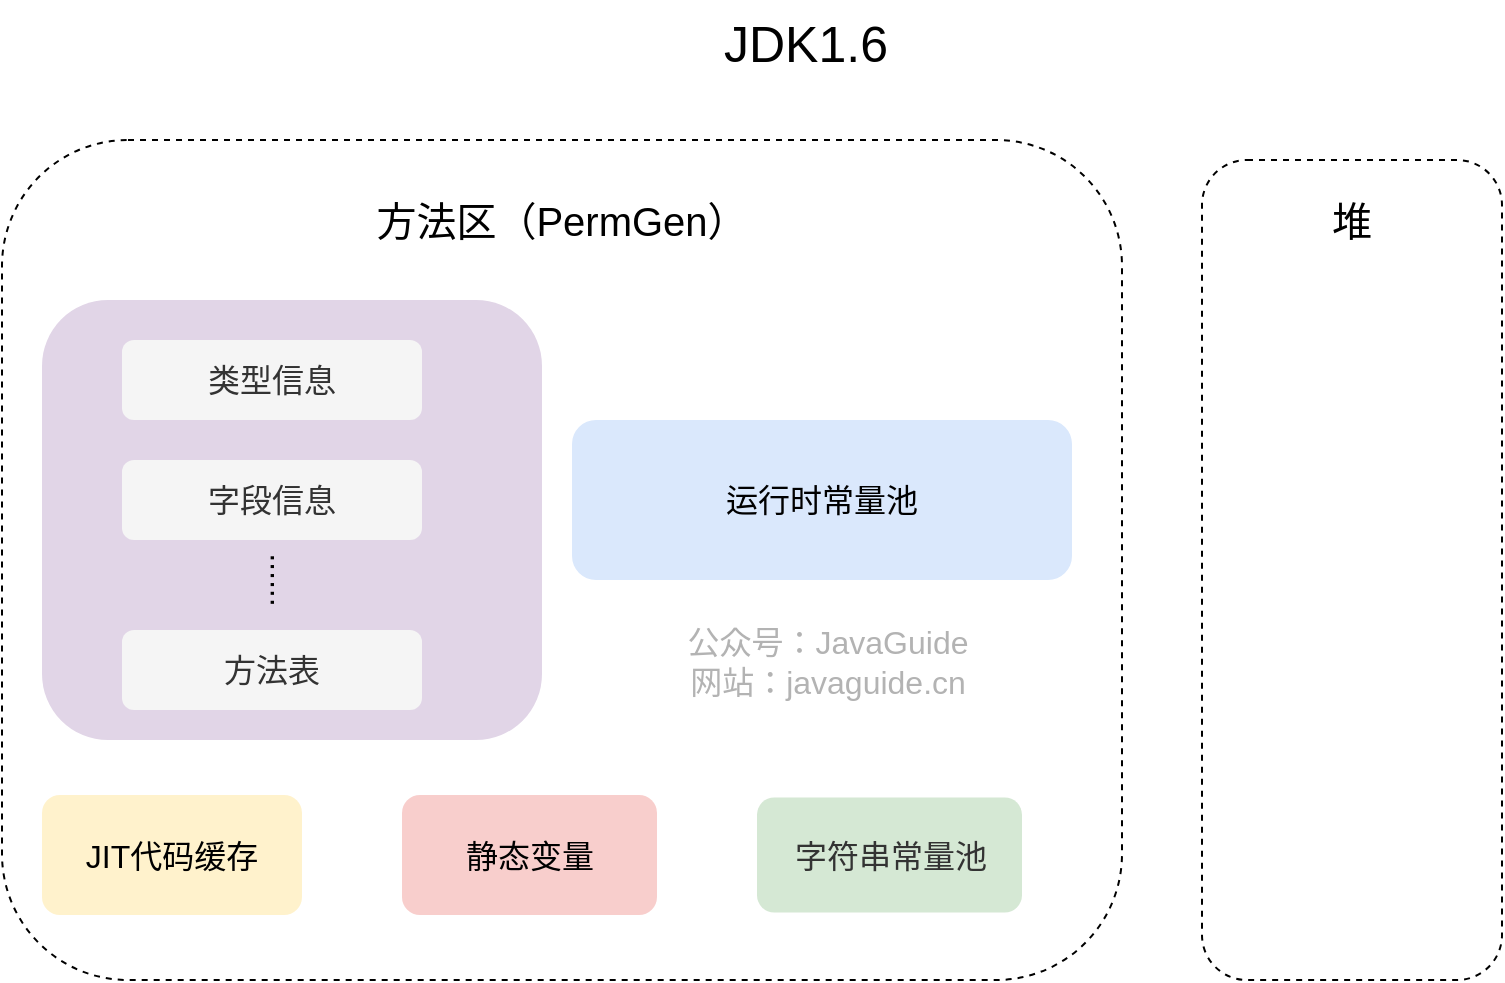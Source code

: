 <mxfile version="20.2.8" type="device"><diagram id="Xgdt_0h40LWhFTECzWBk" name="Page-1"><mxGraphModel dx="825" dy="945" grid="1" gridSize="10" guides="1" tooltips="1" connect="1" arrows="1" fold="1" page="1" pageScale="1" pageWidth="1169" pageHeight="1654" background="none" math="0" shadow="0"><root><mxCell id="0"/><mxCell id="1" parent="0"/><mxCell id="b928Qtsnp8Y40utFsAdm-1" value="" style="rounded=1;whiteSpace=wrap;html=1;sketch=0;fontSize=16;glass=0;shadow=0;dashed=1;fillColor=none;" parent="1" vertex="1"><mxGeometry x="10" y="220" width="560" height="420" as="geometry"/></mxCell><mxCell id="b928Qtsnp8Y40utFsAdm-2" value="" style="rounded=1;whiteSpace=wrap;html=1;sketch=0;fontSize=16;dashed=1;fillColor=none;" parent="1" vertex="1"><mxGeometry x="610" y="230" width="150" height="410" as="geometry"/></mxCell><mxCell id="b928Qtsnp8Y40utFsAdm-3" value="静态变量" style="rounded=1;whiteSpace=wrap;html=1;fillColor=#f8cecc;strokeColor=none;sketch=0;fontSize=16;" parent="1" vertex="1"><mxGeometry x="210" y="547.5" width="127.5" height="60" as="geometry"/></mxCell><mxCell id="b928Qtsnp8Y40utFsAdm-4" value="&lt;span style=&quot;color: rgb(51, 51, 51); font-size: 16px;&quot;&gt;字符串常量池&lt;/span&gt;" style="rounded=1;whiteSpace=wrap;html=1;fillColor=#d5e8d4;strokeColor=none;sketch=0;fontSize=16;" parent="1" vertex="1"><mxGeometry x="387.5" y="548.75" width="132.5" height="57.5" as="geometry"/></mxCell><mxCell id="b928Qtsnp8Y40utFsAdm-5" value="" style="rounded=1;whiteSpace=wrap;html=1;fillColor=#dae8fc;strokeColor=none;sketch=0;fontSize=16;glass=0;shadow=0;" parent="1" vertex="1"><mxGeometry x="295" y="360" width="250" height="80" as="geometry"/></mxCell><mxCell id="b928Qtsnp8Y40utFsAdm-6" value="运行时常量池" style="text;html=1;strokeColor=none;fillColor=none;align=center;verticalAlign=middle;whiteSpace=wrap;rounded=1;fontSize=16;sketch=0;glass=0;shadow=0;" parent="1" vertex="1"><mxGeometry x="280" y="390" width="280" height="20" as="geometry"/></mxCell><mxCell id="b928Qtsnp8Y40utFsAdm-7" value="JIT代码缓存" style="rounded=1;whiteSpace=wrap;html=1;fillColor=#fff2cc;strokeColor=none;sketch=0;fontSize=16;glass=0;shadow=0;" parent="1" vertex="1"><mxGeometry x="30" y="547.5" width="130" height="60" as="geometry"/></mxCell><mxCell id="b928Qtsnp8Y40utFsAdm-8" value="" style="rounded=1;whiteSpace=wrap;html=1;fillColor=#e1d5e7;strokeColor=none;sketch=0;fontSize=16;glass=0;shadow=0;" parent="1" vertex="1"><mxGeometry x="30" y="300" width="250" height="220" as="geometry"/></mxCell><mxCell id="b928Qtsnp8Y40utFsAdm-9" value="类型信息" style="rounded=1;whiteSpace=wrap;html=1;fillColor=#f5f5f5;strokeColor=none;sketch=0;fontSize=16;fontColor=#333333;glass=0;shadow=0;" parent="1" vertex="1"><mxGeometry x="70" y="320" width="150" height="40" as="geometry"/></mxCell><mxCell id="b928Qtsnp8Y40utFsAdm-10" value="字段信息" style="rounded=1;whiteSpace=wrap;html=1;fillColor=#f5f5f5;strokeColor=none;sketch=0;fontSize=16;fontColor=#333333;glass=0;shadow=0;" parent="1" vertex="1"><mxGeometry x="70" y="380" width="150" height="40" as="geometry"/></mxCell><mxCell id="b928Qtsnp8Y40utFsAdm-11" value="方法表" style="rounded=1;whiteSpace=wrap;html=1;fillColor=#f5f5f5;strokeColor=none;sketch=0;fontSize=16;fontColor=#333333;glass=0;shadow=0;" parent="1" vertex="1"><mxGeometry x="70" y="465" width="150" height="40" as="geometry"/></mxCell><mxCell id="b928Qtsnp8Y40utFsAdm-12" value="......" style="text;html=1;strokeColor=none;fillColor=none;align=center;verticalAlign=middle;whiteSpace=wrap;rounded=1;fontSize=16;horizontal=0;sketch=0;glass=1;shadow=0;" parent="1" vertex="1"><mxGeometry x="120" y="430" width="40" height="20" as="geometry"/></mxCell><mxCell id="b928Qtsnp8Y40utFsAdm-13" value="方法区（PermGen）" style="text;html=1;strokeColor=none;fillColor=none;align=center;verticalAlign=middle;whiteSpace=wrap;rounded=1;fontSize=20;sketch=0;glass=1;shadow=0;" parent="1" vertex="1"><mxGeometry x="140" y="250" width="300" height="20" as="geometry"/></mxCell><mxCell id="b928Qtsnp8Y40utFsAdm-14" value="&lt;span style=&quot;color: rgb(0 , 0 , 0) ; font-family: &amp;#34;helvetica&amp;#34; ; font-size: 25px ; font-style: normal ; font-weight: 400 ; letter-spacing: normal ; text-align: center ; text-indent: 0px ; text-transform: none ; word-spacing: 0px ; display: inline ; float: none&quot;&gt;JDK1.6&lt;/span&gt;" style="text;whiteSpace=wrap;html=1;sketch=0;rounded=1;" parent="1" vertex="1"><mxGeometry x="369" y="150" width="110" height="30" as="geometry"/></mxCell><mxCell id="b928Qtsnp8Y40utFsAdm-15" value="堆" style="text;html=1;strokeColor=none;fillColor=none;align=center;verticalAlign=middle;whiteSpace=wrap;rounded=1;fontSize=20;sketch=0;glass=1;shadow=0;" parent="1" vertex="1"><mxGeometry x="655" y="250" width="60" height="20" as="geometry"/></mxCell><mxCell id="CjXgZD_vxWd9wlkwg_4b-1" value="公众号：JavaGuide&lt;br style=&quot;font-size: 16px;&quot;&gt;网站：javaguide.cn" style="text;html=1;strokeColor=none;fillColor=none;align=center;verticalAlign=middle;whiteSpace=wrap;rounded=0;labelBackgroundColor=none;fontSize=16;fontColor=#B3B3B3;rotation=0;sketch=0;shadow=0;" parent="1" vertex="1"><mxGeometry x="337.5" y="457.5" width="170" height="47.5" as="geometry"/></mxCell></root></mxGraphModel></diagram></mxfile>